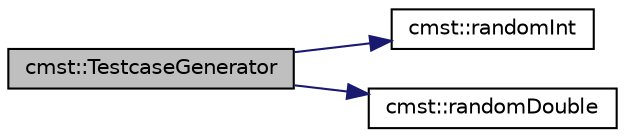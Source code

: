 digraph "cmst::TestcaseGenerator"
{
  edge [fontname="Helvetica",fontsize="10",labelfontname="Helvetica",labelfontsize="10"];
  node [fontname="Helvetica",fontsize="10",shape=record];
  rankdir="LR";
  Node1 [label="cmst::TestcaseGenerator",height=0.2,width=0.4,color="black", fillcolor="grey75", style="filled", fontcolor="black"];
  Node1 -> Node2 [color="midnightblue",fontsize="10",style="solid",fontname="Helvetica"];
  Node2 [label="cmst::randomInt",height=0.2,width=0.4,color="black", fillcolor="white", style="filled",URL="$namespacecmst.html#a844037f018f3d5b7b1f1a5f4463da501"];
  Node1 -> Node3 [color="midnightblue",fontsize="10",style="solid",fontname="Helvetica"];
  Node3 [label="cmst::randomDouble",height=0.2,width=0.4,color="black", fillcolor="white", style="filled",URL="$namespacecmst.html#a8df08a5847caeb65a6606968e40f336f"];
}
